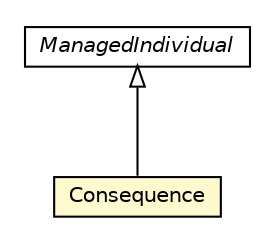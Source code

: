 #!/usr/local/bin/dot
#
# Class diagram 
# Generated by UMLGraph version R5_6-24-gf6e263 (http://www.umlgraph.org/)
#

digraph G {
	edge [fontname="Helvetica",fontsize=10,labelfontname="Helvetica",labelfontsize=10];
	node [fontname="Helvetica",fontsize=10,shape=plaintext];
	nodesep=0.25;
	ranksep=0.5;
	// org.universAAL.middleware.owl.ManagedIndividual
	c3099280 [label=<<table title="org.universAAL.middleware.owl.ManagedIndividual" border="0" cellborder="1" cellspacing="0" cellpadding="2" port="p" href="../../middleware/owl/ManagedIndividual.html">
		<tr><td><table border="0" cellspacing="0" cellpadding="1">
<tr><td align="center" balign="center"><font face="Helvetica-Oblique"> ManagedIndividual </font></td></tr>
		</table></td></tr>
		</table>>, URL="../../middleware/owl/ManagedIndividual.html", fontname="Helvetica", fontcolor="black", fontsize=10.0];
	// org.universAAL.ontology.drools.Consequence
	c3100316 [label=<<table title="org.universAAL.ontology.drools.Consequence" border="0" cellborder="1" cellspacing="0" cellpadding="2" port="p" bgcolor="lemonChiffon" href="./Consequence.html">
		<tr><td><table border="0" cellspacing="0" cellpadding="1">
<tr><td align="center" balign="center"> Consequence </td></tr>
		</table></td></tr>
		</table>>, URL="./Consequence.html", fontname="Helvetica", fontcolor="black", fontsize=10.0];
	//org.universAAL.ontology.drools.Consequence extends org.universAAL.middleware.owl.ManagedIndividual
	c3099280:p -> c3100316:p [dir=back,arrowtail=empty];
}

